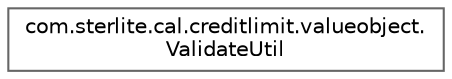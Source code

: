 digraph "Graphical Class Hierarchy"
{
 // LATEX_PDF_SIZE
  bgcolor="transparent";
  edge [fontname=Helvetica,fontsize=10,labelfontname=Helvetica,labelfontsize=10];
  node [fontname=Helvetica,fontsize=10,shape=box,height=0.2,width=0.4];
  rankdir="LR";
  Node0 [id="Node000000",label="com.sterlite.cal.creditlimit.valueobject.\lValidateUtil",height=0.2,width=0.4,color="grey40", fillcolor="white", style="filled",URL="$classcom_1_1sterlite_1_1cal_1_1creditlimit_1_1valueobject_1_1_validate_util.html",tooltip=" "];
}
